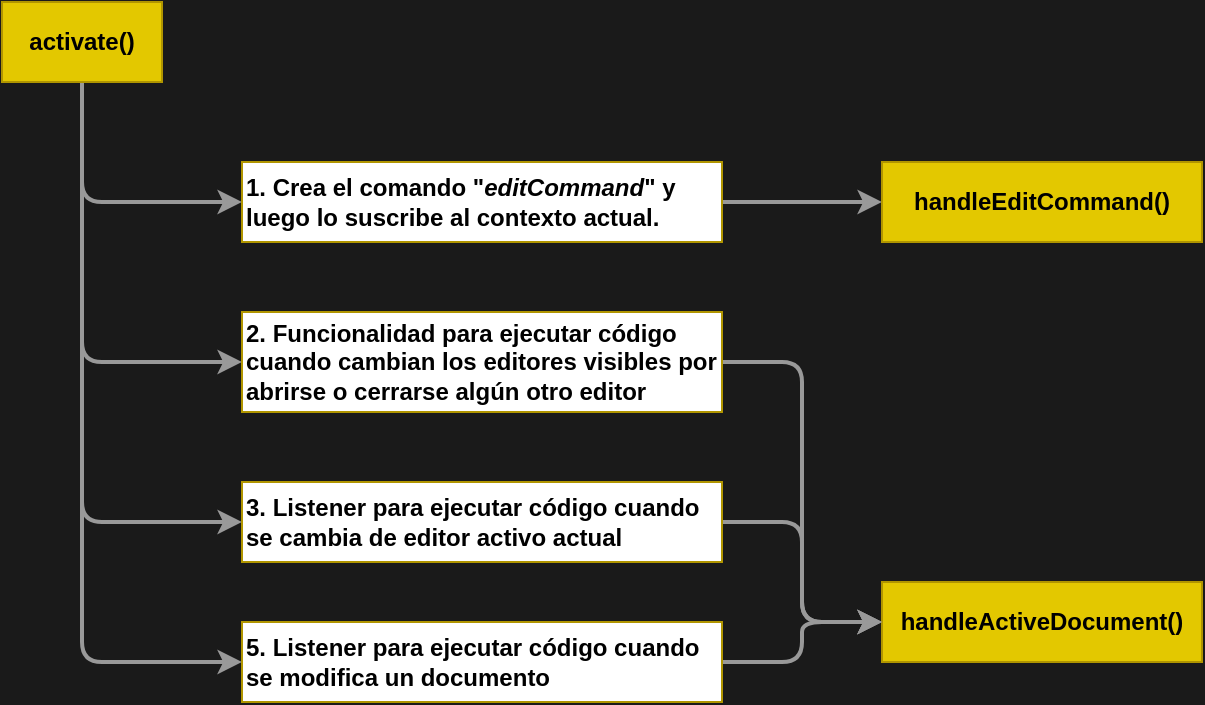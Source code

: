 <mxfile>
    <diagram id="gYO-CGuo0iX86Wi-elRt" name="Page-1">
        <mxGraphModel dx="874" dy="475" grid="1" gridSize="10" guides="1" tooltips="1" connect="1" arrows="1" fold="1" page="1" pageScale="1" pageWidth="1600" pageHeight="900" background="#1A1A1A" math="0" shadow="0">
            <root>
                <mxCell id="0"/>
                <mxCell id="1" parent="0"/>
                <mxCell id="4" style="edgeStyle=elbowEdgeStyle;html=1;entryX=0;entryY=0.5;entryDx=0;entryDy=0;strokeColor=#999999;strokeWidth=2;" parent="1" source="2" target="3" edge="1">
                    <mxGeometry relative="1" as="geometry">
                        <Array as="points">
                            <mxPoint x="120" y="230"/>
                        </Array>
                    </mxGeometry>
                </mxCell>
                <mxCell id="13" style="edgeStyle=elbowEdgeStyle;shape=connector;rounded=1;elbow=vertical;html=1;entryX=0;entryY=0.5;entryDx=0;entryDy=0;strokeColor=#999999;strokeWidth=2;align=center;verticalAlign=middle;fontFamily=Helvetica;fontSize=11;fontColor=default;labelBackgroundColor=default;endArrow=classic;" parent="1" source="2" target="5" edge="1">
                    <mxGeometry relative="1" as="geometry">
                        <Array as="points">
                            <mxPoint x="120" y="340"/>
                        </Array>
                    </mxGeometry>
                </mxCell>
                <mxCell id="16" style="edgeStyle=elbowEdgeStyle;shape=connector;rounded=1;elbow=vertical;html=1;entryX=0;entryY=0.5;entryDx=0;entryDy=0;strokeColor=#999999;strokeWidth=2;align=center;verticalAlign=middle;fontFamily=Helvetica;fontSize=11;fontColor=default;labelBackgroundColor=default;endArrow=classic;" parent="1" source="2" target="14" edge="1">
                    <mxGeometry relative="1" as="geometry">
                        <Array as="points">
                            <mxPoint x="120" y="420"/>
                        </Array>
                    </mxGeometry>
                </mxCell>
                <mxCell id="23" style="edgeStyle=elbowEdgeStyle;shape=connector;rounded=1;html=1;entryX=0;entryY=0.5;entryDx=0;entryDy=0;strokeColor=#999999;strokeWidth=2;align=center;verticalAlign=middle;fontFamily=Helvetica;fontSize=11;fontColor=default;labelBackgroundColor=default;endArrow=classic;" parent="1" source="2" target="22" edge="1">
                    <mxGeometry relative="1" as="geometry">
                        <Array as="points">
                            <mxPoint x="120" y="380"/>
                        </Array>
                    </mxGeometry>
                </mxCell>
                <mxCell id="2" value="&lt;b&gt;activate()&lt;/b&gt;" style="rounded=0;whiteSpace=wrap;html=1;fillColor=#e3c800;strokeColor=#B09500;fontColor=#000000;" parent="1" vertex="1">
                    <mxGeometry x="80" y="160" width="80" height="40" as="geometry"/>
                </mxCell>
                <mxCell id="8" style="edgeStyle=elbowEdgeStyle;shape=connector;rounded=1;elbow=vertical;html=1;entryX=0;entryY=0.5;entryDx=0;entryDy=0;strokeColor=#999999;strokeWidth=2;align=center;verticalAlign=middle;fontFamily=Helvetica;fontSize=11;fontColor=default;labelBackgroundColor=default;endArrow=classic;" parent="1" source="3" target="6" edge="1">
                    <mxGeometry relative="1" as="geometry"/>
                </mxCell>
                <mxCell id="3" value="&lt;b&gt;1. Crea el comando &quot;&lt;i&gt;editCommand&lt;/i&gt;&quot; y luego lo suscribe al contexto actual.&lt;/b&gt;" style="rounded=0;whiteSpace=wrap;html=1;fillColor=default;strokeColor=#B09500;fontColor=#000000;align=left;shadow=0;" parent="1" vertex="1">
                    <mxGeometry x="200" y="240" width="240" height="40" as="geometry"/>
                </mxCell>
                <mxCell id="19" style="edgeStyle=elbowEdgeStyle;shape=connector;rounded=1;html=1;entryX=0;entryY=0.5;entryDx=0;entryDy=0;strokeColor=#999999;strokeWidth=2;align=center;verticalAlign=middle;fontFamily=Helvetica;fontSize=11;fontColor=default;labelBackgroundColor=default;endArrow=classic;" parent="1" source="5" target="9" edge="1">
                    <mxGeometry relative="1" as="geometry"/>
                </mxCell>
                <mxCell id="5" value="&lt;b&gt;2. Funcionalidad para ejecutar código cuando cambian los editores visibles por abrirse o cerrarse algún otro editor&lt;/b&gt;" style="rounded=0;whiteSpace=wrap;html=1;fillColor=default;strokeColor=#B09500;fontColor=#000000;align=left;shadow=0;" parent="1" vertex="1">
                    <mxGeometry x="200" y="315" width="240" height="50" as="geometry"/>
                </mxCell>
                <mxCell id="6" value="&lt;b&gt;handleEditCommand()&lt;/b&gt;" style="rounded=0;whiteSpace=wrap;html=1;fillColor=#e3c800;strokeColor=#B09500;fontColor=#000000;" parent="1" vertex="1">
                    <mxGeometry x="520" y="240" width="160" height="40" as="geometry"/>
                </mxCell>
                <mxCell id="9" value="&lt;b&gt;handleActiveDocument()&lt;/b&gt;" style="rounded=0;whiteSpace=wrap;html=1;fillColor=#e3c800;strokeColor=#B09500;fontColor=#000000;" parent="1" vertex="1">
                    <mxGeometry x="520" y="450" width="160" height="40" as="geometry"/>
                </mxCell>
                <mxCell id="15" style="edgeStyle=elbowEdgeStyle;shape=connector;rounded=1;html=1;entryX=0;entryY=0.5;entryDx=0;entryDy=0;strokeColor=#999999;strokeWidth=2;align=center;verticalAlign=middle;fontFamily=Helvetica;fontSize=11;fontColor=default;labelBackgroundColor=default;endArrow=classic;" parent="1" source="14" target="9" edge="1">
                    <mxGeometry relative="1" as="geometry"/>
                </mxCell>
                <mxCell id="14" value="&lt;b&gt;3. Listener para ejecutar código cuando se cambia de editor activo actual&lt;/b&gt;" style="rounded=0;whiteSpace=wrap;html=1;fillColor=default;strokeColor=#B09500;fontColor=#000000;align=left;shadow=0;" parent="1" vertex="1">
                    <mxGeometry x="200" y="400" width="240" height="40" as="geometry"/>
                </mxCell>
                <mxCell id="24" style="edgeStyle=elbowEdgeStyle;shape=connector;rounded=1;html=1;entryX=0;entryY=0.5;entryDx=0;entryDy=0;strokeColor=#999999;strokeWidth=2;align=center;verticalAlign=middle;fontFamily=Helvetica;fontSize=11;fontColor=default;labelBackgroundColor=default;endArrow=classic;" parent="1" source="22" target="9" edge="1">
                    <mxGeometry relative="1" as="geometry"/>
                </mxCell>
                <mxCell id="22" value="&lt;b&gt;5. Listener para ejecutar código cuando se modifica un documento&lt;/b&gt;" style="rounded=0;whiteSpace=wrap;html=1;fillColor=default;strokeColor=#B09500;fontColor=#000000;align=left;shadow=0;" parent="1" vertex="1">
                    <mxGeometry x="200" y="470" width="240" height="40" as="geometry"/>
                </mxCell>
            </root>
        </mxGraphModel>
    </diagram>
</mxfile>